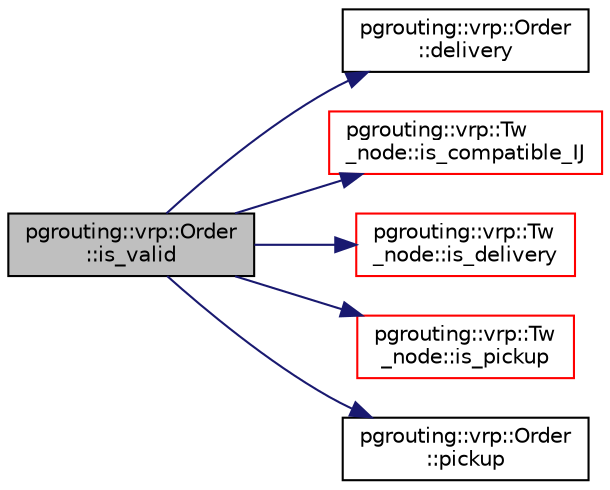 digraph "pgrouting::vrp::Order::is_valid"
{
  edge [fontname="Helvetica",fontsize="10",labelfontname="Helvetica",labelfontsize="10"];
  node [fontname="Helvetica",fontsize="10",shape=record];
  rankdir="LR";
  Node140 [label="pgrouting::vrp::Order\l::is_valid",height=0.2,width=0.4,color="black", fillcolor="grey75", style="filled", fontcolor="black"];
  Node140 -> Node141 [color="midnightblue",fontsize="10",style="solid",fontname="Helvetica"];
  Node141 [label="pgrouting::vrp::Order\l::delivery",height=0.2,width=0.4,color="black", fillcolor="white", style="filled",URL="$classpgrouting_1_1vrp_1_1Order.html#a909823e836bd8fb257eede3dc13ba61e",tooltip="The delivery node identifier. "];
  Node140 -> Node142 [color="midnightblue",fontsize="10",style="solid",fontname="Helvetica"];
  Node142 [label="pgrouting::vrp::Tw\l_node::is_compatible_IJ",height=0.2,width=0.4,color="red", fillcolor="white", style="filled",URL="$classpgrouting_1_1vrp_1_1Tw__node.html#a3e15d2c8670445bb3ba13aa605ba980a"];
  Node140 -> Node149 [color="midnightblue",fontsize="10",style="solid",fontname="Helvetica"];
  Node149 [label="pgrouting::vrp::Tw\l_node::is_delivery",height=0.2,width=0.4,color="red", fillcolor="white", style="filled",URL="$classpgrouting_1_1vrp_1_1Tw__node.html#a7bf5d9502d5d99627b3b7dba5b1a3b76",tooltip="is_delivery "];
  Node140 -> Node152 [color="midnightblue",fontsize="10",style="solid",fontname="Helvetica"];
  Node152 [label="pgrouting::vrp::Tw\l_node::is_pickup",height=0.2,width=0.4,color="red", fillcolor="white", style="filled",URL="$classpgrouting_1_1vrp_1_1Tw__node.html#aff8cddd6a076cc519b695ef4be2dca6b",tooltip="is_pickup "];
  Node140 -> Node153 [color="midnightblue",fontsize="10",style="solid",fontname="Helvetica"];
  Node153 [label="pgrouting::vrp::Order\l::pickup",height=0.2,width=0.4,color="black", fillcolor="white", style="filled",URL="$classpgrouting_1_1vrp_1_1Order.html#aabef0d026576976f0e0eddd40171645b",tooltip="The delivery node identifier. "];
}
